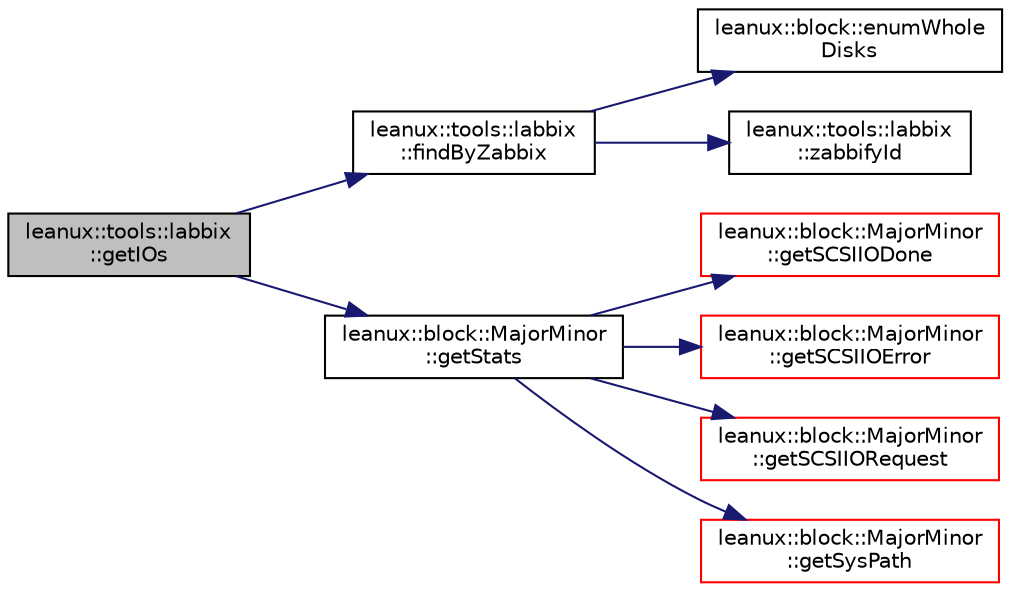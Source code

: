 digraph "leanux::tools::labbix::getIOs"
{
 // LATEX_PDF_SIZE
  bgcolor="transparent";
  edge [fontname="Helvetica",fontsize="10",labelfontname="Helvetica",labelfontsize="10"];
  node [fontname="Helvetica",fontsize="10",shape=record];
  rankdir="LR";
  Node1 [label="leanux::tools::labbix\l::getIOs",height=0.2,width=0.4,color="black", fillcolor="grey75", style="filled", fontcolor="black",tooltip=" "];
  Node1 -> Node2 [color="midnightblue",fontsize="10",style="solid",fontname="Helvetica"];
  Node2 [label="leanux::tools::labbix\l::findByZabbix",height=0.2,width=0.4,color="black",URL="$namespaceleanux_1_1tools_1_1labbix.html#a6a00f41ee62469522591d31c13035a0c",tooltip=" "];
  Node2 -> Node3 [color="midnightblue",fontsize="10",style="solid",fontname="Helvetica"];
  Node3 [label="leanux::block::enumWhole\lDisks",height=0.2,width=0.4,color="black",URL="$namespaceleanux_1_1block.html#ac08a21002b48cb1bbfaf8d77b4aac5f6",tooltip="get a list of whole disks (exclude partitions)."];
  Node2 -> Node4 [color="midnightblue",fontsize="10",style="solid",fontname="Helvetica"];
  Node4 [label="leanux::tools::labbix\l::zabbifyId",height=0.2,width=0.4,color="black",URL="$namespaceleanux_1_1tools_1_1labbix.html#a1a520e8210d7e2d3fad08b31e5e4db4d",tooltip=" "];
  Node1 -> Node5 [color="midnightblue",fontsize="10",style="solid",fontname="Helvetica"];
  Node5 [label="leanux::block::MajorMinor\l::getStats",height=0.2,width=0.4,color="black",URL="$classleanux_1_1block_1_1MajorMinor.html#a314abee5e9b9cc4c609d54e61103863a",tooltip="get performance statistics for the block device specified by MajorMinor."];
  Node5 -> Node6 [color="midnightblue",fontsize="10",style="solid",fontname="Helvetica"];
  Node6 [label="leanux::block::MajorMinor\l::getSCSIIODone",height=0.2,width=0.4,color="red",URL="$classleanux_1_1block_1_1MajorMinor.html#aec5c9aa75e9cb579163989cece64adc7",tooltip="Get SCSI iodone_cnt (number of SCSI IO completions)"];
  Node5 -> Node12 [color="midnightblue",fontsize="10",style="solid",fontname="Helvetica"];
  Node12 [label="leanux::block::MajorMinor\l::getSCSIIOError",height=0.2,width=0.4,color="red",URL="$classleanux_1_1block_1_1MajorMinor.html#ab3f52da181b760aa9d9240c08beb8ae8",tooltip="Get SCSI ioerr_cnt (number of SCSI IO errors)"];
  Node5 -> Node13 [color="midnightblue",fontsize="10",style="solid",fontname="Helvetica"];
  Node13 [label="leanux::block::MajorMinor\l::getSCSIIORequest",height=0.2,width=0.4,color="red",URL="$classleanux_1_1block_1_1MajorMinor.html#a0c501b00fcddef5167f8f4e4f98e3bdb",tooltip="Get SCSI iorequest_cnt (number of SCSI IO requests)"];
  Node5 -> Node14 [color="midnightblue",fontsize="10",style="solid",fontname="Helvetica"];
  Node14 [label="leanux::block::MajorMinor\l::getSysPath",height=0.2,width=0.4,color="red",URL="$classleanux_1_1block_1_1MajorMinor.html#a742f510de3aea2ec0a1eb112e3ca3c1e",tooltip="return the full device path as it appears under /sys/devices/block"];
}
